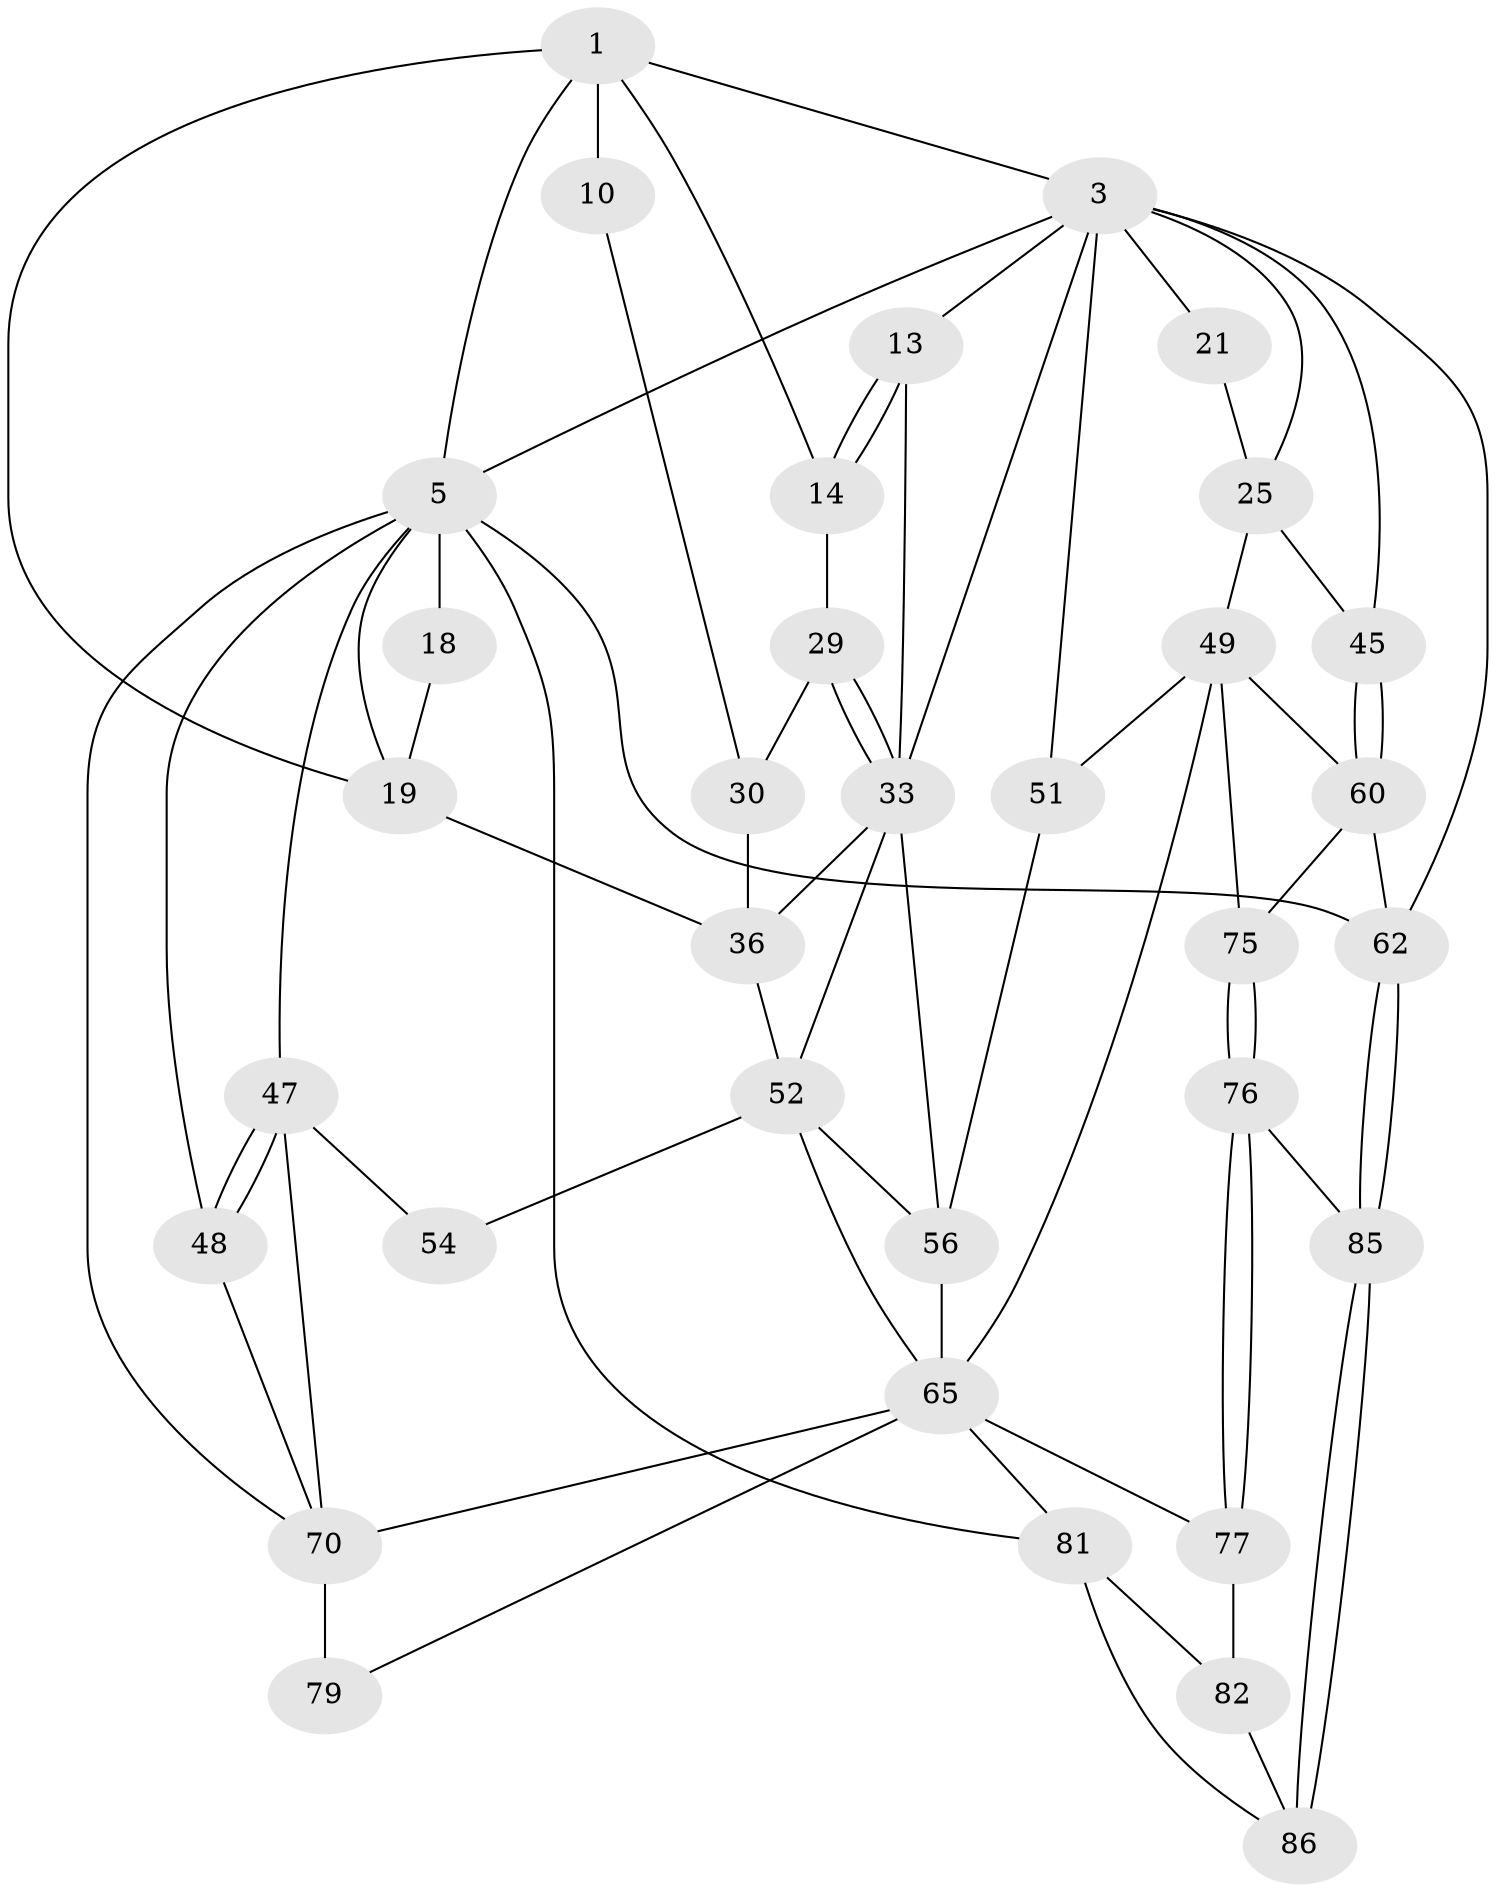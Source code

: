 // original degree distribution, {3: 0.023255813953488372, 5: 0.4418604651162791, 4: 0.27906976744186046, 6: 0.2558139534883721}
// Generated by graph-tools (version 1.1) at 2025/21/03/04/25 18:21:40]
// undirected, 34 vertices, 74 edges
graph export_dot {
graph [start="1"]
  node [color=gray90,style=filled];
  1 [pos="+0.21120226449133286+0",super="+2+7"];
  3 [pos="+0.6942817860269929+0",super="+4+12"];
  5 [pos="+0+0",super="+16+74+6"];
  10 [pos="+0.2602484458310251+0.15755229106970692"];
  13 [pos="+0.6695785368544388+0.10083712755733558",super="+24"];
  14 [pos="+0.5320741978012746+0.18186028602076393",super="+15"];
  18 [pos="+0.020655274363264788+0.14556005667687444"];
  19 [pos="+0.191463907865387+0.18298105256355637",super="+41"];
  21 [pos="+0.8502681170064912+0.0714101988452623"];
  25 [pos="+0.8838069258355419+0.1951313867037477",super="+44+26"];
  29 [pos="+0.42733556433324366+0.2004525492489759"];
  30 [pos="+0.42562982622740836+0.2012616122848897",super="+31"];
  33 [pos="+0.48540264527599636+0.36690647991025094",super="+34+38"];
  36 [pos="+0.3889712577123977+0.3272055266328658",super="+39"];
  45 [pos="+1+0.2447794242618748"];
  47 [pos="+0+0.4476543398839872",super="+55"];
  48 [pos="+0+0.45265315778736265"];
  49 [pos="+0.9209761517745318+0.5489321016194902",super="+50+61"];
  51 [pos="+0.6110847998351808+0.41828434807128106"];
  52 [pos="+0.3548305830464796+0.4050518924376272",super="+53+58"];
  54 [pos="+0.20233889878133654+0.49121149052756186"];
  56 [pos="+0.4495897975773436+0.5330224876195819",super="+59+57"];
  60 [pos="+1+0.5649233052920504",super="+63"];
  62 [pos="+1+1"];
  65 [pos="+0.5632988906283675+0.729760823060534",super="+67"];
  70 [pos="+0.09448789923790964+0.7006401043664489",super="+73+71"];
  75 [pos="+0.835592195851706+0.7462128282816772",super="+80"];
  76 [pos="+0.6916228513527556+0.8493206723851978",super="+84"];
  77 [pos="+0.6087070145108932+0.8166387962608744"];
  79 [pos="+0.24141322454954517+0.8527395345055692"];
  81 [pos="+0.24288535628708208+1",super="+83"];
  82 [pos="+0.5778152985690328+0.9187036405358207"];
  85 [pos="+0.8053561149567781+1"];
  86 [pos="+0.5339075865045996+1"];
  1 -- 10 [weight=2];
  1 -- 3;
  1 -- 19;
  1 -- 14;
  1 -- 5;
  3 -- 21 [weight=2];
  3 -- 5;
  3 -- 45;
  3 -- 62;
  3 -- 33;
  3 -- 51;
  3 -- 25;
  3 -- 13 [weight=2];
  5 -- 48;
  5 -- 18 [weight=2];
  5 -- 47;
  5 -- 81;
  5 -- 62;
  5 -- 19;
  5 -- 70;
  10 -- 30;
  13 -- 14 [weight=2];
  13 -- 14;
  13 -- 33;
  14 -- 29;
  18 -- 19;
  19 -- 36;
  21 -- 25;
  25 -- 45;
  25 -- 49;
  29 -- 30;
  29 -- 33;
  29 -- 33;
  30 -- 36 [weight=2];
  33 -- 56;
  33 -- 36;
  33 -- 52;
  36 -- 52;
  45 -- 60;
  45 -- 60;
  47 -- 48;
  47 -- 48;
  47 -- 70;
  47 -- 54;
  48 -- 70;
  49 -- 65;
  49 -- 51;
  49 -- 75;
  49 -- 60;
  51 -- 56;
  52 -- 54 [weight=2];
  52 -- 65;
  52 -- 56;
  56 -- 65;
  60 -- 75;
  60 -- 62;
  62 -- 85;
  62 -- 85;
  65 -- 81;
  65 -- 70;
  65 -- 77;
  65 -- 79;
  70 -- 79 [weight=2];
  75 -- 76 [weight=2];
  75 -- 76;
  76 -- 77;
  76 -- 77;
  76 -- 85;
  77 -- 82;
  81 -- 82;
  81 -- 86;
  82 -- 86;
  85 -- 86;
  85 -- 86;
}

